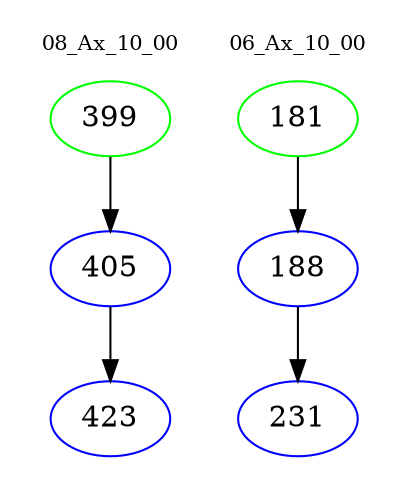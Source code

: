 digraph{
subgraph cluster_0 {
color = white
label = "08_Ax_10_00";
fontsize=10;
T0_399 [label="399", color="green"]
T0_399 -> T0_405 [color="black"]
T0_405 [label="405", color="blue"]
T0_405 -> T0_423 [color="black"]
T0_423 [label="423", color="blue"]
}
subgraph cluster_1 {
color = white
label = "06_Ax_10_00";
fontsize=10;
T1_181 [label="181", color="green"]
T1_181 -> T1_188 [color="black"]
T1_188 [label="188", color="blue"]
T1_188 -> T1_231 [color="black"]
T1_231 [label="231", color="blue"]
}
}
